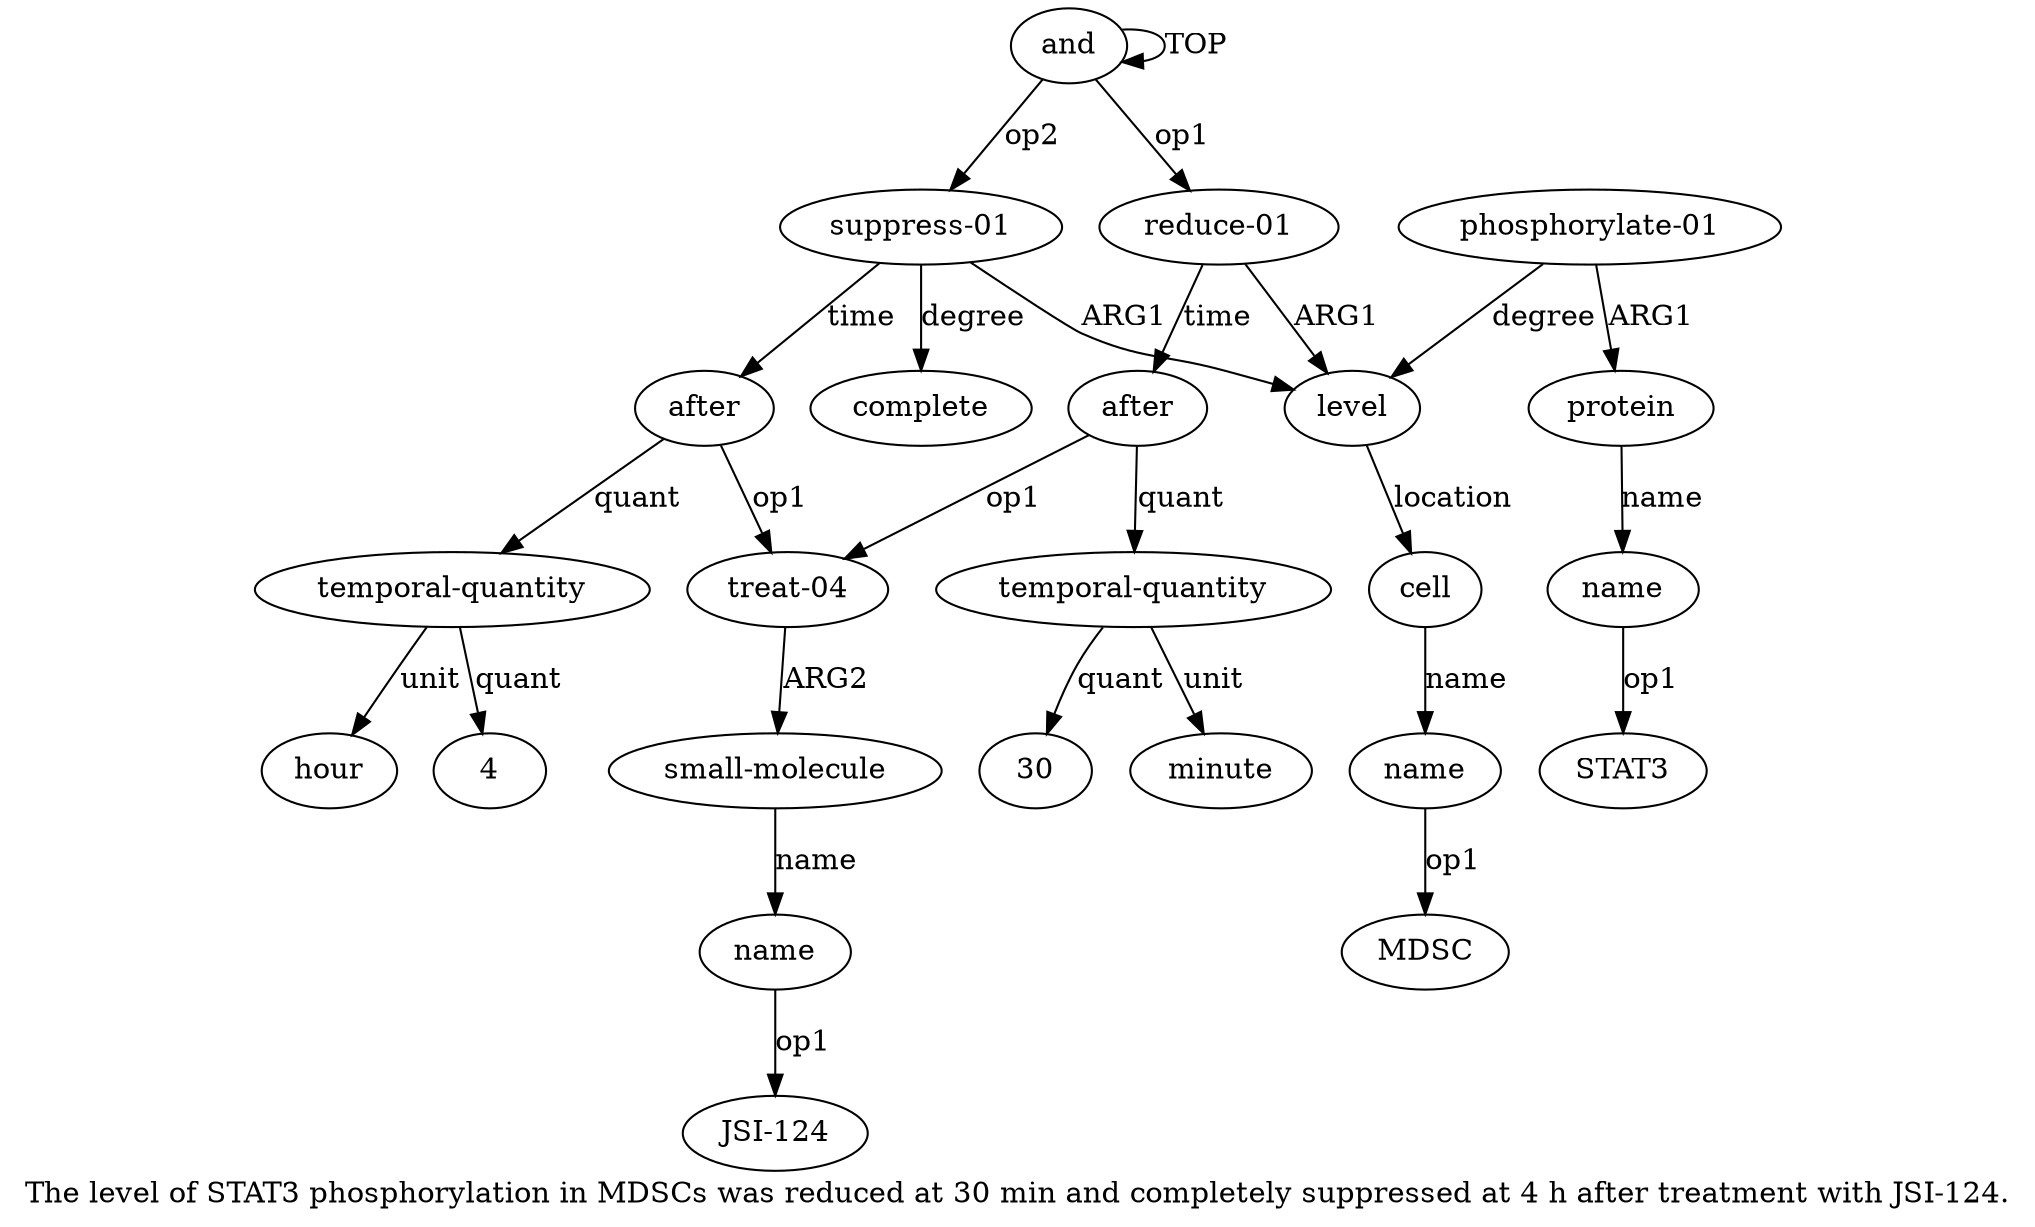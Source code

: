digraph  {
	graph [label="The level of STAT3 phosphorylation in MDSCs was reduced at 30 min and completely suppressed at 4 h after treatment with JSI-124."];
	node [label="\N"];
	"a11 JSI-124"	 [color=black,
		gold_ind=-1,
		gold_label="JSI-124",
		label="JSI-124",
		test_ind=-1,
		test_label="JSI-124"];
	"a12 30"	 [color=black,
		gold_ind=-1,
		gold_label=30,
		label=30,
		test_ind=-1,
		test_label=30];
	"a17 4"	 [color=black,
		gold_ind=-1,
		gold_label=4,
		label=4,
		test_ind=-1,
		test_label=4];
	"a5 STAT3"	 [color=black,
		gold_ind=-1,
		gold_label=STAT3,
		label=STAT3,
		test_ind=-1,
		test_label=STAT3];
	a15	 [color=black,
		gold_ind=15,
		gold_label=complete,
		label=complete,
		test_ind=15,
		test_label=complete];
	a14	 [color=black,
		gold_ind=14,
		gold_label="suppress-01",
		label="suppress-01",
		test_ind=14,
		test_label="suppress-01"];
	a14 -> a15 [key=0,
	color=black,
	gold_label=degree,
	label=degree,
	test_label=degree];
a16 [color=black,
	gold_ind=16,
	gold_label=after,
	label=after,
	test_ind=16,
	test_label=after];
a14 -> a16 [key=0,
color=black,
gold_label=time,
label=time,
test_label=time];
a2 [color=black,
gold_ind=2,
gold_label=level,
label=level,
test_ind=2,
test_label=level];
a14 -> a2 [key=0,
color=black,
gold_label=ARG1,
label=ARG1,
test_label=ARG1];
a17 [color=black,
gold_ind=17,
gold_label="temporal-quantity",
label="temporal-quantity",
test_ind=17,
test_label="temporal-quantity"];
a17 -> "a17 4" [key=0,
color=black,
gold_label=quant,
label=quant,
test_label=quant];
a18 [color=black,
gold_ind=18,
gold_label=hour,
label=hour,
test_ind=18,
test_label=hour];
a17 -> a18 [key=0,
color=black,
gold_label=unit,
label=unit,
test_label=unit];
a16 -> a17 [key=0,
color=black,
gold_label=quant,
label=quant,
test_label=quant];
a9 [color=black,
gold_ind=9,
gold_label="treat-04",
label="treat-04",
test_ind=9,
test_label="treat-04"];
a16 -> a9 [key=0,
color=black,
gold_label=op1,
label=op1,
test_label=op1];
a11 [color=black,
gold_ind=11,
gold_label=name,
label=name,
test_ind=11,
test_label=name];
a11 -> "a11 JSI-124" [key=0,
color=black,
gold_label=op1,
label=op1,
test_label=op1];
a10 [color=black,
gold_ind=10,
gold_label="small-molecule",
label="small-molecule",
test_ind=10,
test_label="small-molecule"];
a10 -> a11 [key=0,
color=black,
gold_label=name,
label=name,
test_label=name];
a13 [color=black,
gold_ind=13,
gold_label=minute,
label=minute,
test_ind=13,
test_label=minute];
a12 [color=black,
gold_ind=12,
gold_label="temporal-quantity",
label="temporal-quantity",
test_ind=12,
test_label="temporal-quantity"];
a12 -> "a12 30" [key=0,
color=black,
gold_label=quant,
label=quant,
test_label=quant];
a12 -> a13 [key=0,
color=black,
gold_label=unit,
label=unit,
test_label=unit];
a1 [color=black,
gold_ind=1,
gold_label="reduce-01",
label="reduce-01",
test_ind=1,
test_label="reduce-01"];
a1 -> a2 [key=0,
color=black,
gold_label=ARG1,
label=ARG1,
test_label=ARG1];
a8 [color=black,
gold_ind=8,
gold_label=after,
label=after,
test_ind=8,
test_label=after];
a1 -> a8 [key=0,
color=black,
gold_label=time,
label=time,
test_label=time];
a0 [color=black,
gold_ind=0,
gold_label=and,
label=and,
test_ind=0,
test_label=and];
a0 -> a14 [key=0,
color=black,
gold_label=op2,
label=op2,
test_label=op2];
a0 -> a1 [key=0,
color=black,
gold_label=op1,
label=op1,
test_label=op1];
a0 -> a0 [key=0,
color=black,
gold_label=TOP,
label=TOP,
test_label=TOP];
a3 [color=black,
gold_ind=3,
gold_label="phosphorylate-01",
label="phosphorylate-01",
test_ind=3,
test_label="phosphorylate-01"];
a3 -> a2 [key=0,
color=black,
gold_label=degree,
label=degree,
test_label=degree];
a4 [color=black,
gold_ind=4,
gold_label=protein,
label=protein,
test_ind=4,
test_label=protein];
a3 -> a4 [key=0,
color=black,
gold_label=ARG1,
label=ARG1,
test_label=ARG1];
a6 [color=black,
gold_ind=6,
gold_label=cell,
label=cell,
test_ind=6,
test_label=cell];
a2 -> a6 [key=0,
color=black,
gold_label=location,
label=location,
test_label=location];
a5 [color=black,
gold_ind=5,
gold_label=name,
label=name,
test_ind=5,
test_label=name];
a5 -> "a5 STAT3" [key=0,
color=black,
gold_label=op1,
label=op1,
test_label=op1];
a4 -> a5 [key=0,
color=black,
gold_label=name,
label=name,
test_label=name];
a7 [color=black,
gold_ind=7,
gold_label=name,
label=name,
test_ind=7,
test_label=name];
"a7 MDSC" [color=black,
gold_ind=-1,
gold_label=MDSC,
label=MDSC,
test_ind=-1,
test_label=MDSC];
a7 -> "a7 MDSC" [key=0,
color=black,
gold_label=op1,
label=op1,
test_label=op1];
a6 -> a7 [key=0,
color=black,
gold_label=name,
label=name,
test_label=name];
a9 -> a10 [key=0,
color=black,
gold_label=ARG2,
label=ARG2,
test_label=ARG2];
a8 -> a12 [key=0,
color=black,
gold_label=quant,
label=quant,
test_label=quant];
a8 -> a9 [key=0,
color=black,
gold_label=op1,
label=op1,
test_label=op1];
}
